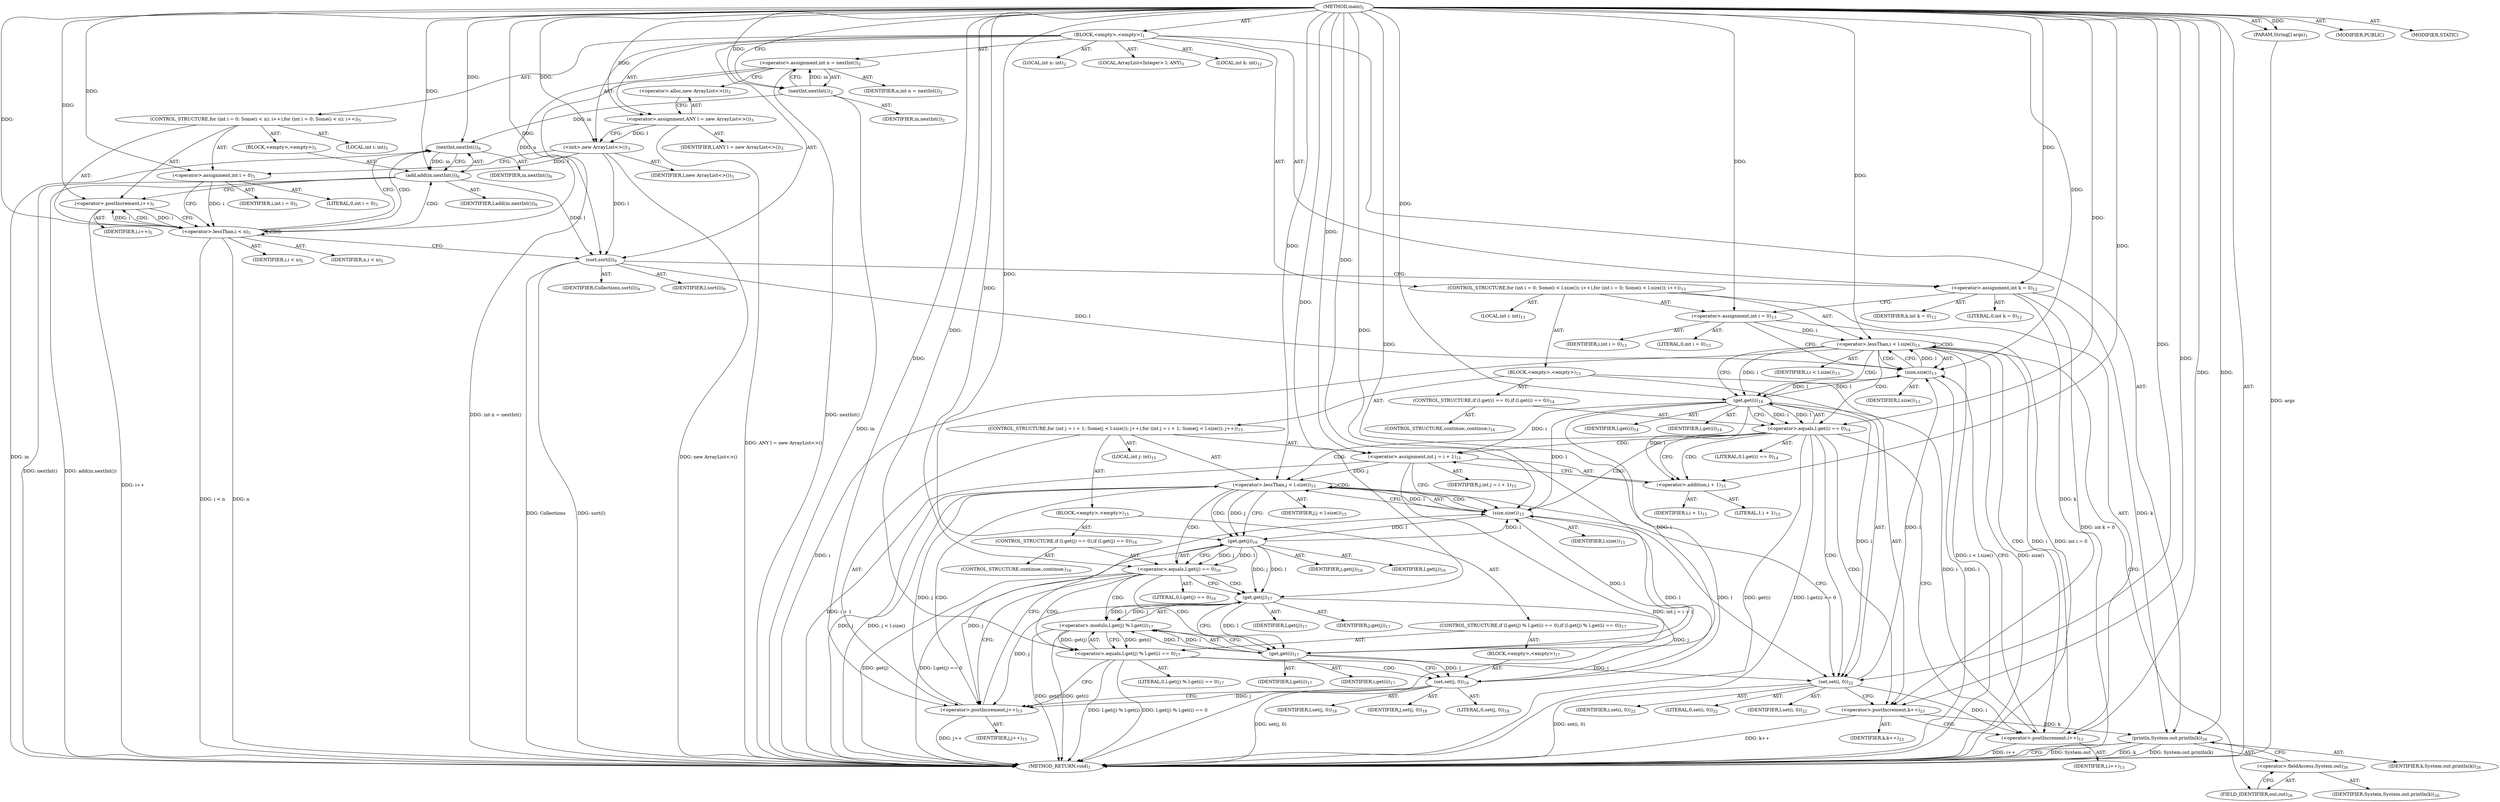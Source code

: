 digraph "main" {  
"19" [label = <(METHOD,main)<SUB>1</SUB>> ]
"20" [label = <(PARAM,String[] args)<SUB>1</SUB>> ]
"21" [label = <(BLOCK,&lt;empty&gt;,&lt;empty&gt;)<SUB>1</SUB>> ]
"22" [label = <(LOCAL,int n: int)<SUB>2</SUB>> ]
"23" [label = <(&lt;operator&gt;.assignment,int n = nextInt())<SUB>2</SUB>> ]
"24" [label = <(IDENTIFIER,n,int n = nextInt())<SUB>2</SUB>> ]
"25" [label = <(nextInt,nextInt())<SUB>2</SUB>> ]
"26" [label = <(IDENTIFIER,in,nextInt())<SUB>2</SUB>> ]
"4" [label = <(LOCAL,ArrayList&lt;Integer&gt; l: ANY)<SUB>3</SUB>> ]
"27" [label = <(&lt;operator&gt;.assignment,ANY l = new ArrayList&lt;&gt;())<SUB>3</SUB>> ]
"28" [label = <(IDENTIFIER,l,ANY l = new ArrayList&lt;&gt;())<SUB>3</SUB>> ]
"29" [label = <(&lt;operator&gt;.alloc,new ArrayList&lt;&gt;())<SUB>3</SUB>> ]
"30" [label = <(&lt;init&gt;,new ArrayList&lt;&gt;())<SUB>3</SUB>> ]
"3" [label = <(IDENTIFIER,l,new ArrayList&lt;&gt;())<SUB>3</SUB>> ]
"31" [label = <(CONTROL_STRUCTURE,for (int i = 0; Some(i &lt; n); i++),for (int i = 0; Some(i &lt; n); i++))<SUB>5</SUB>> ]
"32" [label = <(LOCAL,int i: int)<SUB>5</SUB>> ]
"33" [label = <(&lt;operator&gt;.assignment,int i = 0)<SUB>5</SUB>> ]
"34" [label = <(IDENTIFIER,i,int i = 0)<SUB>5</SUB>> ]
"35" [label = <(LITERAL,0,int i = 0)<SUB>5</SUB>> ]
"36" [label = <(&lt;operator&gt;.lessThan,i &lt; n)<SUB>5</SUB>> ]
"37" [label = <(IDENTIFIER,i,i &lt; n)<SUB>5</SUB>> ]
"38" [label = <(IDENTIFIER,n,i &lt; n)<SUB>5</SUB>> ]
"39" [label = <(&lt;operator&gt;.postIncrement,i++)<SUB>5</SUB>> ]
"40" [label = <(IDENTIFIER,i,i++)<SUB>5</SUB>> ]
"41" [label = <(BLOCK,&lt;empty&gt;,&lt;empty&gt;)<SUB>5</SUB>> ]
"42" [label = <(add,add(in.nextInt()))<SUB>6</SUB>> ]
"43" [label = <(IDENTIFIER,l,add(in.nextInt()))<SUB>6</SUB>> ]
"44" [label = <(nextInt,nextInt())<SUB>6</SUB>> ]
"45" [label = <(IDENTIFIER,in,nextInt())<SUB>6</SUB>> ]
"46" [label = <(sort,sort(l))<SUB>9</SUB>> ]
"47" [label = <(IDENTIFIER,Collections,sort(l))<SUB>9</SUB>> ]
"48" [label = <(IDENTIFIER,l,sort(l))<SUB>9</SUB>> ]
"49" [label = <(LOCAL,int k: int)<SUB>12</SUB>> ]
"50" [label = <(&lt;operator&gt;.assignment,int k = 0)<SUB>12</SUB>> ]
"51" [label = <(IDENTIFIER,k,int k = 0)<SUB>12</SUB>> ]
"52" [label = <(LITERAL,0,int k = 0)<SUB>12</SUB>> ]
"53" [label = <(CONTROL_STRUCTURE,for (int i = 0; Some(i &lt; l.size()); i++),for (int i = 0; Some(i &lt; l.size()); i++))<SUB>13</SUB>> ]
"54" [label = <(LOCAL,int i: int)<SUB>13</SUB>> ]
"55" [label = <(&lt;operator&gt;.assignment,int i = 0)<SUB>13</SUB>> ]
"56" [label = <(IDENTIFIER,i,int i = 0)<SUB>13</SUB>> ]
"57" [label = <(LITERAL,0,int i = 0)<SUB>13</SUB>> ]
"58" [label = <(&lt;operator&gt;.lessThan,i &lt; l.size())<SUB>13</SUB>> ]
"59" [label = <(IDENTIFIER,i,i &lt; l.size())<SUB>13</SUB>> ]
"60" [label = <(size,size())<SUB>13</SUB>> ]
"61" [label = <(IDENTIFIER,l,size())<SUB>13</SUB>> ]
"62" [label = <(&lt;operator&gt;.postIncrement,i++)<SUB>13</SUB>> ]
"63" [label = <(IDENTIFIER,i,i++)<SUB>13</SUB>> ]
"64" [label = <(BLOCK,&lt;empty&gt;,&lt;empty&gt;)<SUB>13</SUB>> ]
"65" [label = <(CONTROL_STRUCTURE,if (l.get(i) == 0),if (l.get(i) == 0))<SUB>14</SUB>> ]
"66" [label = <(&lt;operator&gt;.equals,l.get(i) == 0)<SUB>14</SUB>> ]
"67" [label = <(get,get(i))<SUB>14</SUB>> ]
"68" [label = <(IDENTIFIER,l,get(i))<SUB>14</SUB>> ]
"69" [label = <(IDENTIFIER,i,get(i))<SUB>14</SUB>> ]
"70" [label = <(LITERAL,0,l.get(i) == 0)<SUB>14</SUB>> ]
"71" [label = <(CONTROL_STRUCTURE,continue;,continue;)<SUB>14</SUB>> ]
"72" [label = <(CONTROL_STRUCTURE,for (int j = i + 1; Some(j &lt; l.size()); j++),for (int j = i + 1; Some(j &lt; l.size()); j++))<SUB>15</SUB>> ]
"73" [label = <(LOCAL,int j: int)<SUB>15</SUB>> ]
"74" [label = <(&lt;operator&gt;.assignment,int j = i + 1)<SUB>15</SUB>> ]
"75" [label = <(IDENTIFIER,j,int j = i + 1)<SUB>15</SUB>> ]
"76" [label = <(&lt;operator&gt;.addition,i + 1)<SUB>15</SUB>> ]
"77" [label = <(IDENTIFIER,i,i + 1)<SUB>15</SUB>> ]
"78" [label = <(LITERAL,1,i + 1)<SUB>15</SUB>> ]
"79" [label = <(&lt;operator&gt;.lessThan,j &lt; l.size())<SUB>15</SUB>> ]
"80" [label = <(IDENTIFIER,j,j &lt; l.size())<SUB>15</SUB>> ]
"81" [label = <(size,size())<SUB>15</SUB>> ]
"82" [label = <(IDENTIFIER,l,size())<SUB>15</SUB>> ]
"83" [label = <(&lt;operator&gt;.postIncrement,j++)<SUB>15</SUB>> ]
"84" [label = <(IDENTIFIER,j,j++)<SUB>15</SUB>> ]
"85" [label = <(BLOCK,&lt;empty&gt;,&lt;empty&gt;)<SUB>15</SUB>> ]
"86" [label = <(CONTROL_STRUCTURE,if (l.get(j) == 0),if (l.get(j) == 0))<SUB>16</SUB>> ]
"87" [label = <(&lt;operator&gt;.equals,l.get(j) == 0)<SUB>16</SUB>> ]
"88" [label = <(get,get(j))<SUB>16</SUB>> ]
"89" [label = <(IDENTIFIER,l,get(j))<SUB>16</SUB>> ]
"90" [label = <(IDENTIFIER,j,get(j))<SUB>16</SUB>> ]
"91" [label = <(LITERAL,0,l.get(j) == 0)<SUB>16</SUB>> ]
"92" [label = <(CONTROL_STRUCTURE,continue;,continue;)<SUB>16</SUB>> ]
"93" [label = <(CONTROL_STRUCTURE,if (l.get(j) % l.get(i) == 0),if (l.get(j) % l.get(i) == 0))<SUB>17</SUB>> ]
"94" [label = <(&lt;operator&gt;.equals,l.get(j) % l.get(i) == 0)<SUB>17</SUB>> ]
"95" [label = <(&lt;operator&gt;.modulo,l.get(j) % l.get(i))<SUB>17</SUB>> ]
"96" [label = <(get,get(j))<SUB>17</SUB>> ]
"97" [label = <(IDENTIFIER,l,get(j))<SUB>17</SUB>> ]
"98" [label = <(IDENTIFIER,j,get(j))<SUB>17</SUB>> ]
"99" [label = <(get,get(i))<SUB>17</SUB>> ]
"100" [label = <(IDENTIFIER,l,get(i))<SUB>17</SUB>> ]
"101" [label = <(IDENTIFIER,i,get(i))<SUB>17</SUB>> ]
"102" [label = <(LITERAL,0,l.get(j) % l.get(i) == 0)<SUB>17</SUB>> ]
"103" [label = <(BLOCK,&lt;empty&gt;,&lt;empty&gt;)<SUB>17</SUB>> ]
"104" [label = <(set,set(j, 0))<SUB>18</SUB>> ]
"105" [label = <(IDENTIFIER,l,set(j, 0))<SUB>18</SUB>> ]
"106" [label = <(IDENTIFIER,j,set(j, 0))<SUB>18</SUB>> ]
"107" [label = <(LITERAL,0,set(j, 0))<SUB>18</SUB>> ]
"108" [label = <(set,set(i, 0))<SUB>22</SUB>> ]
"109" [label = <(IDENTIFIER,l,set(i, 0))<SUB>22</SUB>> ]
"110" [label = <(IDENTIFIER,i,set(i, 0))<SUB>22</SUB>> ]
"111" [label = <(LITERAL,0,set(i, 0))<SUB>22</SUB>> ]
"112" [label = <(&lt;operator&gt;.postIncrement,k++)<SUB>23</SUB>> ]
"113" [label = <(IDENTIFIER,k,k++)<SUB>23</SUB>> ]
"114" [label = <(println,System.out.println(k))<SUB>26</SUB>> ]
"115" [label = <(&lt;operator&gt;.fieldAccess,System.out)<SUB>26</SUB>> ]
"116" [label = <(IDENTIFIER,System,System.out.println(k))<SUB>26</SUB>> ]
"117" [label = <(FIELD_IDENTIFIER,out,out)<SUB>26</SUB>> ]
"118" [label = <(IDENTIFIER,k,System.out.println(k))<SUB>26</SUB>> ]
"119" [label = <(MODIFIER,PUBLIC)> ]
"120" [label = <(MODIFIER,STATIC)> ]
"121" [label = <(METHOD_RETURN,void)<SUB>1</SUB>> ]
  "19" -> "20"  [ label = "AST: "] 
  "19" -> "21"  [ label = "AST: "] 
  "19" -> "119"  [ label = "AST: "] 
  "19" -> "120"  [ label = "AST: "] 
  "19" -> "121"  [ label = "AST: "] 
  "21" -> "22"  [ label = "AST: "] 
  "21" -> "23"  [ label = "AST: "] 
  "21" -> "4"  [ label = "AST: "] 
  "21" -> "27"  [ label = "AST: "] 
  "21" -> "30"  [ label = "AST: "] 
  "21" -> "31"  [ label = "AST: "] 
  "21" -> "46"  [ label = "AST: "] 
  "21" -> "49"  [ label = "AST: "] 
  "21" -> "50"  [ label = "AST: "] 
  "21" -> "53"  [ label = "AST: "] 
  "21" -> "114"  [ label = "AST: "] 
  "23" -> "24"  [ label = "AST: "] 
  "23" -> "25"  [ label = "AST: "] 
  "25" -> "26"  [ label = "AST: "] 
  "27" -> "28"  [ label = "AST: "] 
  "27" -> "29"  [ label = "AST: "] 
  "30" -> "3"  [ label = "AST: "] 
  "31" -> "32"  [ label = "AST: "] 
  "31" -> "33"  [ label = "AST: "] 
  "31" -> "36"  [ label = "AST: "] 
  "31" -> "39"  [ label = "AST: "] 
  "31" -> "41"  [ label = "AST: "] 
  "33" -> "34"  [ label = "AST: "] 
  "33" -> "35"  [ label = "AST: "] 
  "36" -> "37"  [ label = "AST: "] 
  "36" -> "38"  [ label = "AST: "] 
  "39" -> "40"  [ label = "AST: "] 
  "41" -> "42"  [ label = "AST: "] 
  "42" -> "43"  [ label = "AST: "] 
  "42" -> "44"  [ label = "AST: "] 
  "44" -> "45"  [ label = "AST: "] 
  "46" -> "47"  [ label = "AST: "] 
  "46" -> "48"  [ label = "AST: "] 
  "50" -> "51"  [ label = "AST: "] 
  "50" -> "52"  [ label = "AST: "] 
  "53" -> "54"  [ label = "AST: "] 
  "53" -> "55"  [ label = "AST: "] 
  "53" -> "58"  [ label = "AST: "] 
  "53" -> "62"  [ label = "AST: "] 
  "53" -> "64"  [ label = "AST: "] 
  "55" -> "56"  [ label = "AST: "] 
  "55" -> "57"  [ label = "AST: "] 
  "58" -> "59"  [ label = "AST: "] 
  "58" -> "60"  [ label = "AST: "] 
  "60" -> "61"  [ label = "AST: "] 
  "62" -> "63"  [ label = "AST: "] 
  "64" -> "65"  [ label = "AST: "] 
  "64" -> "72"  [ label = "AST: "] 
  "64" -> "108"  [ label = "AST: "] 
  "64" -> "112"  [ label = "AST: "] 
  "65" -> "66"  [ label = "AST: "] 
  "65" -> "71"  [ label = "AST: "] 
  "66" -> "67"  [ label = "AST: "] 
  "66" -> "70"  [ label = "AST: "] 
  "67" -> "68"  [ label = "AST: "] 
  "67" -> "69"  [ label = "AST: "] 
  "72" -> "73"  [ label = "AST: "] 
  "72" -> "74"  [ label = "AST: "] 
  "72" -> "79"  [ label = "AST: "] 
  "72" -> "83"  [ label = "AST: "] 
  "72" -> "85"  [ label = "AST: "] 
  "74" -> "75"  [ label = "AST: "] 
  "74" -> "76"  [ label = "AST: "] 
  "76" -> "77"  [ label = "AST: "] 
  "76" -> "78"  [ label = "AST: "] 
  "79" -> "80"  [ label = "AST: "] 
  "79" -> "81"  [ label = "AST: "] 
  "81" -> "82"  [ label = "AST: "] 
  "83" -> "84"  [ label = "AST: "] 
  "85" -> "86"  [ label = "AST: "] 
  "85" -> "93"  [ label = "AST: "] 
  "86" -> "87"  [ label = "AST: "] 
  "86" -> "92"  [ label = "AST: "] 
  "87" -> "88"  [ label = "AST: "] 
  "87" -> "91"  [ label = "AST: "] 
  "88" -> "89"  [ label = "AST: "] 
  "88" -> "90"  [ label = "AST: "] 
  "93" -> "94"  [ label = "AST: "] 
  "93" -> "103"  [ label = "AST: "] 
  "94" -> "95"  [ label = "AST: "] 
  "94" -> "102"  [ label = "AST: "] 
  "95" -> "96"  [ label = "AST: "] 
  "95" -> "99"  [ label = "AST: "] 
  "96" -> "97"  [ label = "AST: "] 
  "96" -> "98"  [ label = "AST: "] 
  "99" -> "100"  [ label = "AST: "] 
  "99" -> "101"  [ label = "AST: "] 
  "103" -> "104"  [ label = "AST: "] 
  "104" -> "105"  [ label = "AST: "] 
  "104" -> "106"  [ label = "AST: "] 
  "104" -> "107"  [ label = "AST: "] 
  "108" -> "109"  [ label = "AST: "] 
  "108" -> "110"  [ label = "AST: "] 
  "108" -> "111"  [ label = "AST: "] 
  "112" -> "113"  [ label = "AST: "] 
  "114" -> "115"  [ label = "AST: "] 
  "114" -> "118"  [ label = "AST: "] 
  "115" -> "116"  [ label = "AST: "] 
  "115" -> "117"  [ label = "AST: "] 
  "23" -> "29"  [ label = "CFG: "] 
  "27" -> "30"  [ label = "CFG: "] 
  "30" -> "33"  [ label = "CFG: "] 
  "46" -> "50"  [ label = "CFG: "] 
  "50" -> "55"  [ label = "CFG: "] 
  "114" -> "121"  [ label = "CFG: "] 
  "25" -> "23"  [ label = "CFG: "] 
  "29" -> "27"  [ label = "CFG: "] 
  "33" -> "36"  [ label = "CFG: "] 
  "36" -> "44"  [ label = "CFG: "] 
  "36" -> "46"  [ label = "CFG: "] 
  "39" -> "36"  [ label = "CFG: "] 
  "55" -> "60"  [ label = "CFG: "] 
  "58" -> "67"  [ label = "CFG: "] 
  "58" -> "117"  [ label = "CFG: "] 
  "62" -> "60"  [ label = "CFG: "] 
  "115" -> "114"  [ label = "CFG: "] 
  "42" -> "39"  [ label = "CFG: "] 
  "60" -> "58"  [ label = "CFG: "] 
  "108" -> "112"  [ label = "CFG: "] 
  "112" -> "62"  [ label = "CFG: "] 
  "117" -> "115"  [ label = "CFG: "] 
  "44" -> "42"  [ label = "CFG: "] 
  "66" -> "62"  [ label = "CFG: "] 
  "66" -> "76"  [ label = "CFG: "] 
  "74" -> "81"  [ label = "CFG: "] 
  "79" -> "88"  [ label = "CFG: "] 
  "79" -> "108"  [ label = "CFG: "] 
  "83" -> "81"  [ label = "CFG: "] 
  "67" -> "66"  [ label = "CFG: "] 
  "76" -> "74"  [ label = "CFG: "] 
  "81" -> "79"  [ label = "CFG: "] 
  "87" -> "83"  [ label = "CFG: "] 
  "87" -> "96"  [ label = "CFG: "] 
  "94" -> "104"  [ label = "CFG: "] 
  "94" -> "83"  [ label = "CFG: "] 
  "88" -> "87"  [ label = "CFG: "] 
  "95" -> "94"  [ label = "CFG: "] 
  "104" -> "83"  [ label = "CFG: "] 
  "96" -> "99"  [ label = "CFG: "] 
  "99" -> "95"  [ label = "CFG: "] 
  "19" -> "25"  [ label = "CFG: "] 
  "20" -> "121"  [ label = "DDG: args"] 
  "25" -> "121"  [ label = "DDG: in"] 
  "23" -> "121"  [ label = "DDG: nextInt()"] 
  "23" -> "121"  [ label = "DDG: int n = nextInt()"] 
  "27" -> "121"  [ label = "DDG: ANY l = new ArrayList&lt;&gt;()"] 
  "30" -> "121"  [ label = "DDG: new ArrayList&lt;&gt;()"] 
  "36" -> "121"  [ label = "DDG: n"] 
  "36" -> "121"  [ label = "DDG: i &lt; n"] 
  "46" -> "121"  [ label = "DDG: sort(l)"] 
  "50" -> "121"  [ label = "DDG: int k = 0"] 
  "55" -> "121"  [ label = "DDG: int i = 0"] 
  "58" -> "121"  [ label = "DDG: i"] 
  "60" -> "121"  [ label = "DDG: l"] 
  "58" -> "121"  [ label = "DDG: size()"] 
  "58" -> "121"  [ label = "DDG: i &lt; l.size()"] 
  "114" -> "121"  [ label = "DDG: System.out"] 
  "114" -> "121"  [ label = "DDG: k"] 
  "114" -> "121"  [ label = "DDG: System.out.println(k)"] 
  "66" -> "121"  [ label = "DDG: get(i)"] 
  "66" -> "121"  [ label = "DDG: l.get(i) == 0"] 
  "74" -> "121"  [ label = "DDG: i + 1"] 
  "74" -> "121"  [ label = "DDG: int j = i + 1"] 
  "79" -> "121"  [ label = "DDG: j"] 
  "79" -> "121"  [ label = "DDG: j &lt; l.size()"] 
  "108" -> "121"  [ label = "DDG: set(i, 0)"] 
  "112" -> "121"  [ label = "DDG: k++"] 
  "87" -> "121"  [ label = "DDG: get(j)"] 
  "87" -> "121"  [ label = "DDG: l.get(j) == 0"] 
  "95" -> "121"  [ label = "DDG: get(j)"] 
  "95" -> "121"  [ label = "DDG: get(i)"] 
  "94" -> "121"  [ label = "DDG: l.get(j) % l.get(i)"] 
  "94" -> "121"  [ label = "DDG: l.get(j) % l.get(i) == 0"] 
  "104" -> "121"  [ label = "DDG: set(j, 0)"] 
  "83" -> "121"  [ label = "DDG: j++"] 
  "62" -> "121"  [ label = "DDG: i++"] 
  "44" -> "121"  [ label = "DDG: in"] 
  "42" -> "121"  [ label = "DDG: nextInt()"] 
  "42" -> "121"  [ label = "DDG: add(in.nextInt())"] 
  "39" -> "121"  [ label = "DDG: i++"] 
  "46" -> "121"  [ label = "DDG: Collections"] 
  "19" -> "20"  [ label = "DDG: "] 
  "25" -> "23"  [ label = "DDG: in"] 
  "19" -> "27"  [ label = "DDG: "] 
  "19" -> "50"  [ label = "DDG: "] 
  "27" -> "30"  [ label = "DDG: l"] 
  "19" -> "30"  [ label = "DDG: "] 
  "19" -> "33"  [ label = "DDG: "] 
  "19" -> "46"  [ label = "DDG: "] 
  "30" -> "46"  [ label = "DDG: l"] 
  "42" -> "46"  [ label = "DDG: l"] 
  "19" -> "55"  [ label = "DDG: "] 
  "50" -> "114"  [ label = "DDG: k"] 
  "112" -> "114"  [ label = "DDG: k"] 
  "19" -> "114"  [ label = "DDG: "] 
  "19" -> "25"  [ label = "DDG: "] 
  "33" -> "36"  [ label = "DDG: i"] 
  "39" -> "36"  [ label = "DDG: i"] 
  "19" -> "36"  [ label = "DDG: "] 
  "23" -> "36"  [ label = "DDG: n"] 
  "36" -> "39"  [ label = "DDG: i"] 
  "19" -> "39"  [ label = "DDG: "] 
  "55" -> "58"  [ label = "DDG: i"] 
  "62" -> "58"  [ label = "DDG: i"] 
  "19" -> "58"  [ label = "DDG: "] 
  "60" -> "58"  [ label = "DDG: l"] 
  "67" -> "62"  [ label = "DDG: i"] 
  "108" -> "62"  [ label = "DDG: i"] 
  "19" -> "62"  [ label = "DDG: "] 
  "30" -> "42"  [ label = "DDG: l"] 
  "19" -> "42"  [ label = "DDG: "] 
  "44" -> "42"  [ label = "DDG: in"] 
  "46" -> "60"  [ label = "DDG: l"] 
  "67" -> "60"  [ label = "DDG: l"] 
  "108" -> "60"  [ label = "DDG: l"] 
  "19" -> "60"  [ label = "DDG: "] 
  "67" -> "74"  [ label = "DDG: i"] 
  "19" -> "74"  [ label = "DDG: "] 
  "81" -> "108"  [ label = "DDG: l"] 
  "19" -> "108"  [ label = "DDG: "] 
  "99" -> "108"  [ label = "DDG: i"] 
  "67" -> "108"  [ label = "DDG: i"] 
  "50" -> "112"  [ label = "DDG: k"] 
  "19" -> "112"  [ label = "DDG: "] 
  "25" -> "44"  [ label = "DDG: in"] 
  "19" -> "44"  [ label = "DDG: "] 
  "67" -> "66"  [ label = "DDG: l"] 
  "67" -> "66"  [ label = "DDG: i"] 
  "19" -> "66"  [ label = "DDG: "] 
  "74" -> "79"  [ label = "DDG: j"] 
  "83" -> "79"  [ label = "DDG: j"] 
  "19" -> "79"  [ label = "DDG: "] 
  "81" -> "79"  [ label = "DDG: l"] 
  "88" -> "83"  [ label = "DDG: j"] 
  "96" -> "83"  [ label = "DDG: j"] 
  "104" -> "83"  [ label = "DDG: j"] 
  "19" -> "83"  [ label = "DDG: "] 
  "60" -> "67"  [ label = "DDG: l"] 
  "19" -> "67"  [ label = "DDG: "] 
  "58" -> "67"  [ label = "DDG: i"] 
  "67" -> "76"  [ label = "DDG: i"] 
  "19" -> "76"  [ label = "DDG: "] 
  "67" -> "81"  [ label = "DDG: l"] 
  "88" -> "81"  [ label = "DDG: l"] 
  "99" -> "81"  [ label = "DDG: l"] 
  "104" -> "81"  [ label = "DDG: l"] 
  "19" -> "81"  [ label = "DDG: "] 
  "88" -> "87"  [ label = "DDG: l"] 
  "88" -> "87"  [ label = "DDG: j"] 
  "19" -> "87"  [ label = "DDG: "] 
  "95" -> "94"  [ label = "DDG: get(j)"] 
  "95" -> "94"  [ label = "DDG: get(i)"] 
  "19" -> "94"  [ label = "DDG: "] 
  "81" -> "88"  [ label = "DDG: l"] 
  "19" -> "88"  [ label = "DDG: "] 
  "79" -> "88"  [ label = "DDG: j"] 
  "96" -> "95"  [ label = "DDG: l"] 
  "96" -> "95"  [ label = "DDG: j"] 
  "99" -> "95"  [ label = "DDG: l"] 
  "99" -> "95"  [ label = "DDG: i"] 
  "99" -> "104"  [ label = "DDG: l"] 
  "19" -> "104"  [ label = "DDG: "] 
  "96" -> "104"  [ label = "DDG: j"] 
  "88" -> "96"  [ label = "DDG: l"] 
  "19" -> "96"  [ label = "DDG: "] 
  "88" -> "96"  [ label = "DDG: j"] 
  "96" -> "99"  [ label = "DDG: l"] 
  "19" -> "99"  [ label = "DDG: "] 
  "67" -> "99"  [ label = "DDG: i"] 
  "36" -> "42"  [ label = "CDG: "] 
  "36" -> "44"  [ label = "CDG: "] 
  "36" -> "36"  [ label = "CDG: "] 
  "36" -> "39"  [ label = "CDG: "] 
  "58" -> "60"  [ label = "CDG: "] 
  "58" -> "66"  [ label = "CDG: "] 
  "58" -> "67"  [ label = "CDG: "] 
  "58" -> "58"  [ label = "CDG: "] 
  "58" -> "62"  [ label = "CDG: "] 
  "66" -> "81"  [ label = "CDG: "] 
  "66" -> "74"  [ label = "CDG: "] 
  "66" -> "76"  [ label = "CDG: "] 
  "66" -> "112"  [ label = "CDG: "] 
  "66" -> "79"  [ label = "CDG: "] 
  "66" -> "108"  [ label = "CDG: "] 
  "79" -> "81"  [ label = "CDG: "] 
  "79" -> "87"  [ label = "CDG: "] 
  "79" -> "79"  [ label = "CDG: "] 
  "79" -> "83"  [ label = "CDG: "] 
  "79" -> "88"  [ label = "CDG: "] 
  "87" -> "94"  [ label = "CDG: "] 
  "87" -> "96"  [ label = "CDG: "] 
  "87" -> "99"  [ label = "CDG: "] 
  "87" -> "95"  [ label = "CDG: "] 
  "94" -> "104"  [ label = "CDG: "] 
}
